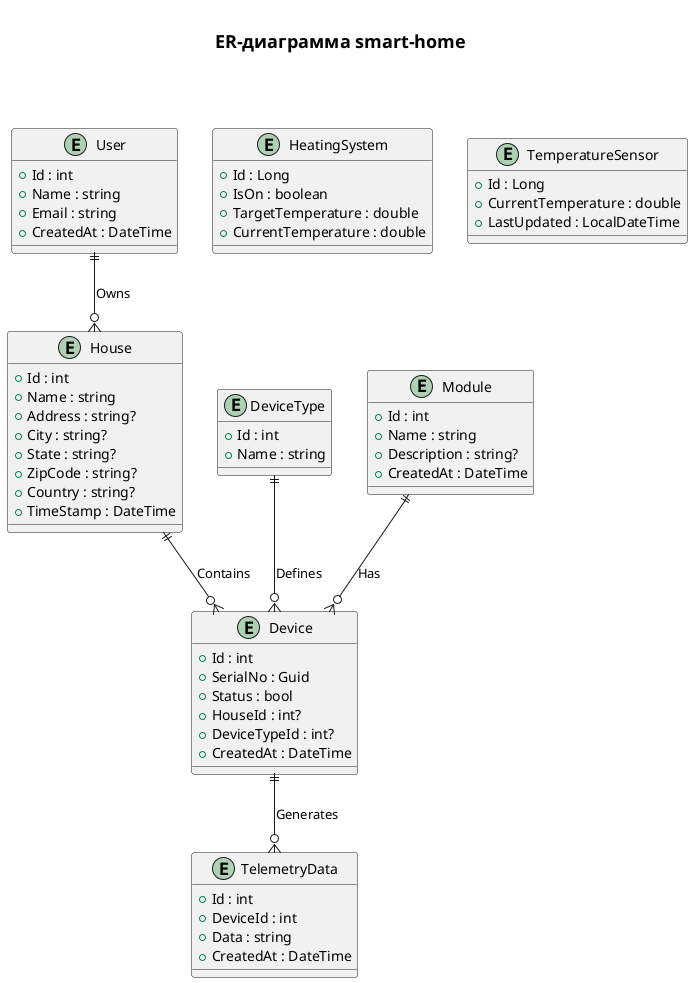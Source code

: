 @startuml

title \n= ER-диаграмма smart-home\n\n\n

entity "User" as User {
    + Id : int
    + Name : string
    + Email : string
    + CreatedAt : DateTime
}

entity "Device" as Device {
    + Id : int
    + SerialNo : Guid
    + Status : bool
    + HouseId : int?
    + DeviceTypeId : int?
    + CreatedAt : DateTime
}

entity "DeviceType" as DeviceType {
    + Id : int
    + Name : string
}

entity "House" as House {
    + Id : int
    + Name : string
    + Address : string?
    + City : string?
    + State : string?
    + ZipCode : string?
    + Country : string?
    + TimeStamp : DateTime
}

entity "TelemetryData" as TelemetryData {
    + Id : int
    + DeviceId : int
    + Data : string
    + CreatedAt : DateTime
}

entity "Module" as Module {
    + Id : int
    + Name : string
    + Description : string?
    + CreatedAt : DateTime
}

entity "HeatingSystem" as HeatingSystem {
    + Id : Long
    + IsOn : boolean
    + TargetTemperature : double
    + CurrentTemperature : double
}

entity "TemperatureSensor" as TemperatureSensor {
    + Id : Long
    + CurrentTemperature : double
    + LastUpdated : LocalDateTime
}

' Define relationships using the notation
House ||--o{ Device : "Contains"
DeviceType ||--o{ Device : "Defines"
Device ||--o{ TelemetryData : "Generates"
Module ||--o{ Device : "Has"
User ||--o{ House : "Owns"

' Display settings
skinparam entity {
    BackgroundColor #E0E0E0
    BorderColor #000000
}
skinparam rectangle {
    BackgroundColor #FFFFFF
}

@enduml
